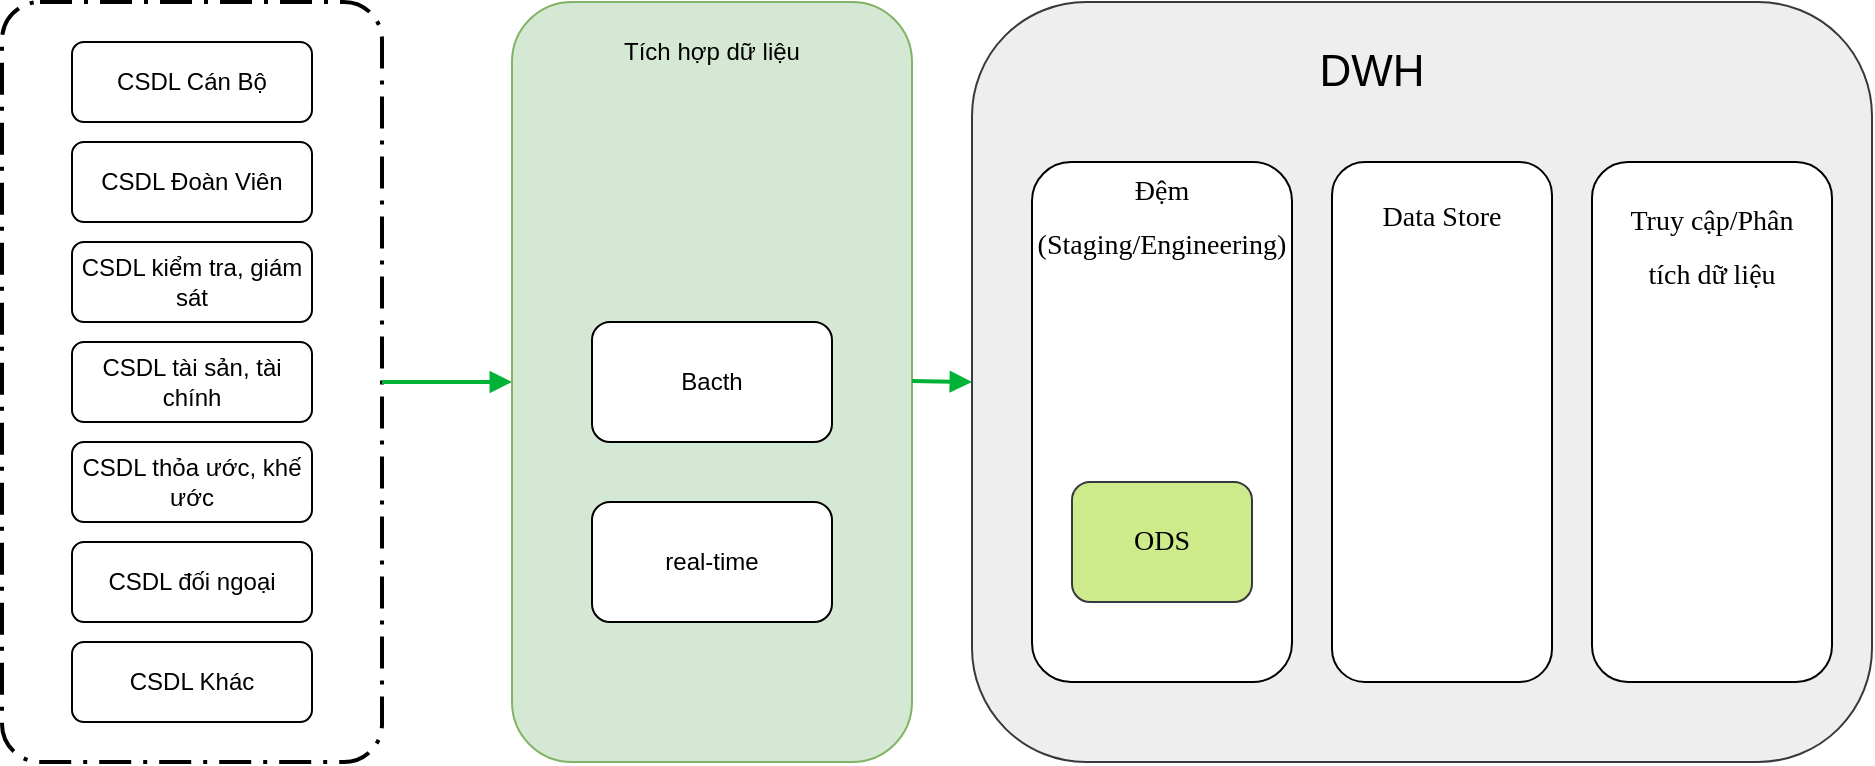 <mxfile version="17.4.1" type="github">
  <diagram id="6oYB8ZV8PaiqR3EdmOuZ" name="Page-1">
    <mxGraphModel dx="1038" dy="547" grid="1" gridSize="10" guides="1" tooltips="1" connect="1" arrows="1" fold="1" page="1" pageScale="1" pageWidth="850" pageHeight="1100" math="0" shadow="0">
      <root>
        <mxCell id="0" />
        <mxCell id="1" parent="0" />
        <mxCell id="sHoyXKJvxX7CLdXnehRB-6" value="CSDL Cán Bộ" style="rounded=1;whiteSpace=wrap;html=1;" vertex="1" parent="1">
          <mxGeometry x="70" y="300" width="120" height="40" as="geometry" />
        </mxCell>
        <mxCell id="sHoyXKJvxX7CLdXnehRB-7" value="CSDL Đoàn Viên" style="rounded=1;whiteSpace=wrap;html=1;" vertex="1" parent="1">
          <mxGeometry x="70" y="350" width="120" height="40" as="geometry" />
        </mxCell>
        <mxCell id="sHoyXKJvxX7CLdXnehRB-8" value="CSDL kiểm tra, giám sát" style="rounded=1;whiteSpace=wrap;html=1;" vertex="1" parent="1">
          <mxGeometry x="70" y="400" width="120" height="40" as="geometry" />
        </mxCell>
        <mxCell id="sHoyXKJvxX7CLdXnehRB-9" value="CSDL tài sản, tài chính" style="rounded=1;whiteSpace=wrap;html=1;" vertex="1" parent="1">
          <mxGeometry x="70" y="450" width="120" height="40" as="geometry" />
        </mxCell>
        <mxCell id="sHoyXKJvxX7CLdXnehRB-10" value="CSDL thỏa ước, khế ước" style="rounded=1;whiteSpace=wrap;html=1;" vertex="1" parent="1">
          <mxGeometry x="70" y="500" width="120" height="40" as="geometry" />
        </mxCell>
        <mxCell id="sHoyXKJvxX7CLdXnehRB-11" value="CSDL đối ngoại" style="rounded=1;whiteSpace=wrap;html=1;" vertex="1" parent="1">
          <mxGeometry x="70" y="550" width="120" height="40" as="geometry" />
        </mxCell>
        <mxCell id="sHoyXKJvxX7CLdXnehRB-12" value="CSDL Khác" style="rounded=1;whiteSpace=wrap;html=1;" vertex="1" parent="1">
          <mxGeometry x="70" y="600" width="120" height="40" as="geometry" />
        </mxCell>
        <mxCell id="sHoyXKJvxX7CLdXnehRB-15" value="" style="points=[[0.25,0,0],[0.5,0,0],[0.75,0,0],[1,0.25,0],[1,0.5,0],[1,0.75,0],[0.75,1,0],[0.5,1,0],[0.25,1,0],[0,0.75,0],[0,0.5,0],[0,0.25,0]];rounded=1;arcSize=10;dashed=1;strokeColor=#000000;fillColor=none;gradientColor=none;dashPattern=8 3 1 3;strokeWidth=2;" vertex="1" parent="1">
          <mxGeometry x="35" y="280" width="190" height="380" as="geometry" />
        </mxCell>
        <mxCell id="sHoyXKJvxX7CLdXnehRB-19" value="" style="edgeStyle=none;rounded=0;html=1;jettySize=auto;orthogonalLoop=1;strokeColor=#00B336;strokeWidth=2;fontColor=#000000;jumpStyle=none;endArrow=block;endFill=1;startArrow=none;" edge="1" parent="1" source="sHoyXKJvxX7CLdXnehRB-15">
          <mxGeometry width="100" relative="1" as="geometry">
            <mxPoint x="225" y="470" as="sourcePoint" />
            <mxPoint x="290" y="470" as="targetPoint" />
          </mxGeometry>
        </mxCell>
        <mxCell id="sHoyXKJvxX7CLdXnehRB-22" value="" style="rounded=1;whiteSpace=wrap;html=1;fillColor=#d5e8d4;strokeColor=#82b366;" vertex="1" parent="1">
          <mxGeometry x="290" y="280" width="200" height="380" as="geometry" />
        </mxCell>
        <mxCell id="sHoyXKJvxX7CLdXnehRB-24" value="Tích hợp dữ liệu" style="text;html=1;strokeColor=none;fillColor=none;align=center;verticalAlign=middle;whiteSpace=wrap;rounded=0;" vertex="1" parent="1">
          <mxGeometry x="310" y="290" width="160" height="30" as="geometry" />
        </mxCell>
        <mxCell id="sHoyXKJvxX7CLdXnehRB-25" value="Bacth" style="rounded=1;whiteSpace=wrap;html=1;" vertex="1" parent="1">
          <mxGeometry x="330" y="440" width="120" height="60" as="geometry" />
        </mxCell>
        <mxCell id="sHoyXKJvxX7CLdXnehRB-26" value="real-time" style="rounded=1;whiteSpace=wrap;html=1;" vertex="1" parent="1">
          <mxGeometry x="330" y="530" width="120" height="60" as="geometry" />
        </mxCell>
        <mxCell id="sHoyXKJvxX7CLdXnehRB-27" value="" style="rounded=1;whiteSpace=wrap;html=1;fillColor=#eeeeee;strokeColor=#36393d;" vertex="1" parent="1">
          <mxGeometry x="520" y="280" width="450" height="380" as="geometry" />
        </mxCell>
        <mxCell id="sHoyXKJvxX7CLdXnehRB-28" value="&lt;font style=&quot;font-size: 22px&quot;&gt;DWH&lt;/font&gt;" style="text;html=1;strokeColor=none;fillColor=none;align=center;verticalAlign=middle;whiteSpace=wrap;rounded=0;" vertex="1" parent="1">
          <mxGeometry x="540" y="300" width="360" height="30" as="geometry" />
        </mxCell>
        <mxCell id="sHoyXKJvxX7CLdXnehRB-29" value="" style="edgeStyle=none;rounded=0;html=1;jettySize=auto;orthogonalLoop=1;strokeColor=#00B336;strokeWidth=2;fontColor=#000000;jumpStyle=none;endArrow=block;endFill=1;startArrow=none;" edge="1" parent="1">
          <mxGeometry width="100" relative="1" as="geometry">
            <mxPoint x="490" y="469.5" as="sourcePoint" />
            <mxPoint x="520" y="470" as="targetPoint" />
          </mxGeometry>
        </mxCell>
        <mxCell id="sHoyXKJvxX7CLdXnehRB-30" value="" style="rounded=1;whiteSpace=wrap;html=1;fontSize=22;" vertex="1" parent="1">
          <mxGeometry x="550" y="360" width="130" height="260" as="geometry" />
        </mxCell>
        <mxCell id="sHoyXKJvxX7CLdXnehRB-31" value="&lt;font face=&quot;Times New Roman&quot; style=&quot;font-size: 14px&quot;&gt;Đệm (Staging/Engineering)&lt;/font&gt;" style="text;html=1;strokeColor=none;fillColor=none;align=center;verticalAlign=middle;whiteSpace=wrap;rounded=0;fontSize=22;" vertex="1" parent="1">
          <mxGeometry x="550" y="370" width="130" height="30" as="geometry" />
        </mxCell>
        <mxCell id="sHoyXKJvxX7CLdXnehRB-32" value="ODS" style="rounded=1;whiteSpace=wrap;html=1;fontFamily=Times New Roman;fontSize=14;fillColor=#cdeb8b;strokeColor=#36393d;" vertex="1" parent="1">
          <mxGeometry x="570" y="520" width="90" height="60" as="geometry" />
        </mxCell>
        <mxCell id="sHoyXKJvxX7CLdXnehRB-34" value="" style="rounded=1;whiteSpace=wrap;html=1;fontSize=22;" vertex="1" parent="1">
          <mxGeometry x="700" y="360" width="110" height="260" as="geometry" />
        </mxCell>
        <mxCell id="sHoyXKJvxX7CLdXnehRB-35" value="&lt;font face=&quot;Times New Roman&quot;&gt;&lt;span style=&quot;font-size: 14px&quot;&gt;Data Store&lt;/span&gt;&lt;/font&gt;" style="text;html=1;strokeColor=none;fillColor=none;align=center;verticalAlign=middle;whiteSpace=wrap;rounded=0;fontSize=22;" vertex="1" parent="1">
          <mxGeometry x="705" y="370" width="100" height="30" as="geometry" />
        </mxCell>
        <mxCell id="sHoyXKJvxX7CLdXnehRB-36" value="" style="rounded=1;whiteSpace=wrap;html=1;fontSize=22;" vertex="1" parent="1">
          <mxGeometry x="830" y="360" width="120" height="260" as="geometry" />
        </mxCell>
        <mxCell id="sHoyXKJvxX7CLdXnehRB-37" value="&lt;font face=&quot;Times New Roman&quot;&gt;&lt;span style=&quot;font-size: 14px&quot;&gt;Truy cập/Phân tích dữ liệu&lt;/span&gt;&lt;/font&gt;" style="text;html=1;strokeColor=none;fillColor=none;align=center;verticalAlign=middle;whiteSpace=wrap;rounded=0;fontSize=22;" vertex="1" parent="1">
          <mxGeometry x="840" y="370" width="100" height="60" as="geometry" />
        </mxCell>
      </root>
    </mxGraphModel>
  </diagram>
</mxfile>
